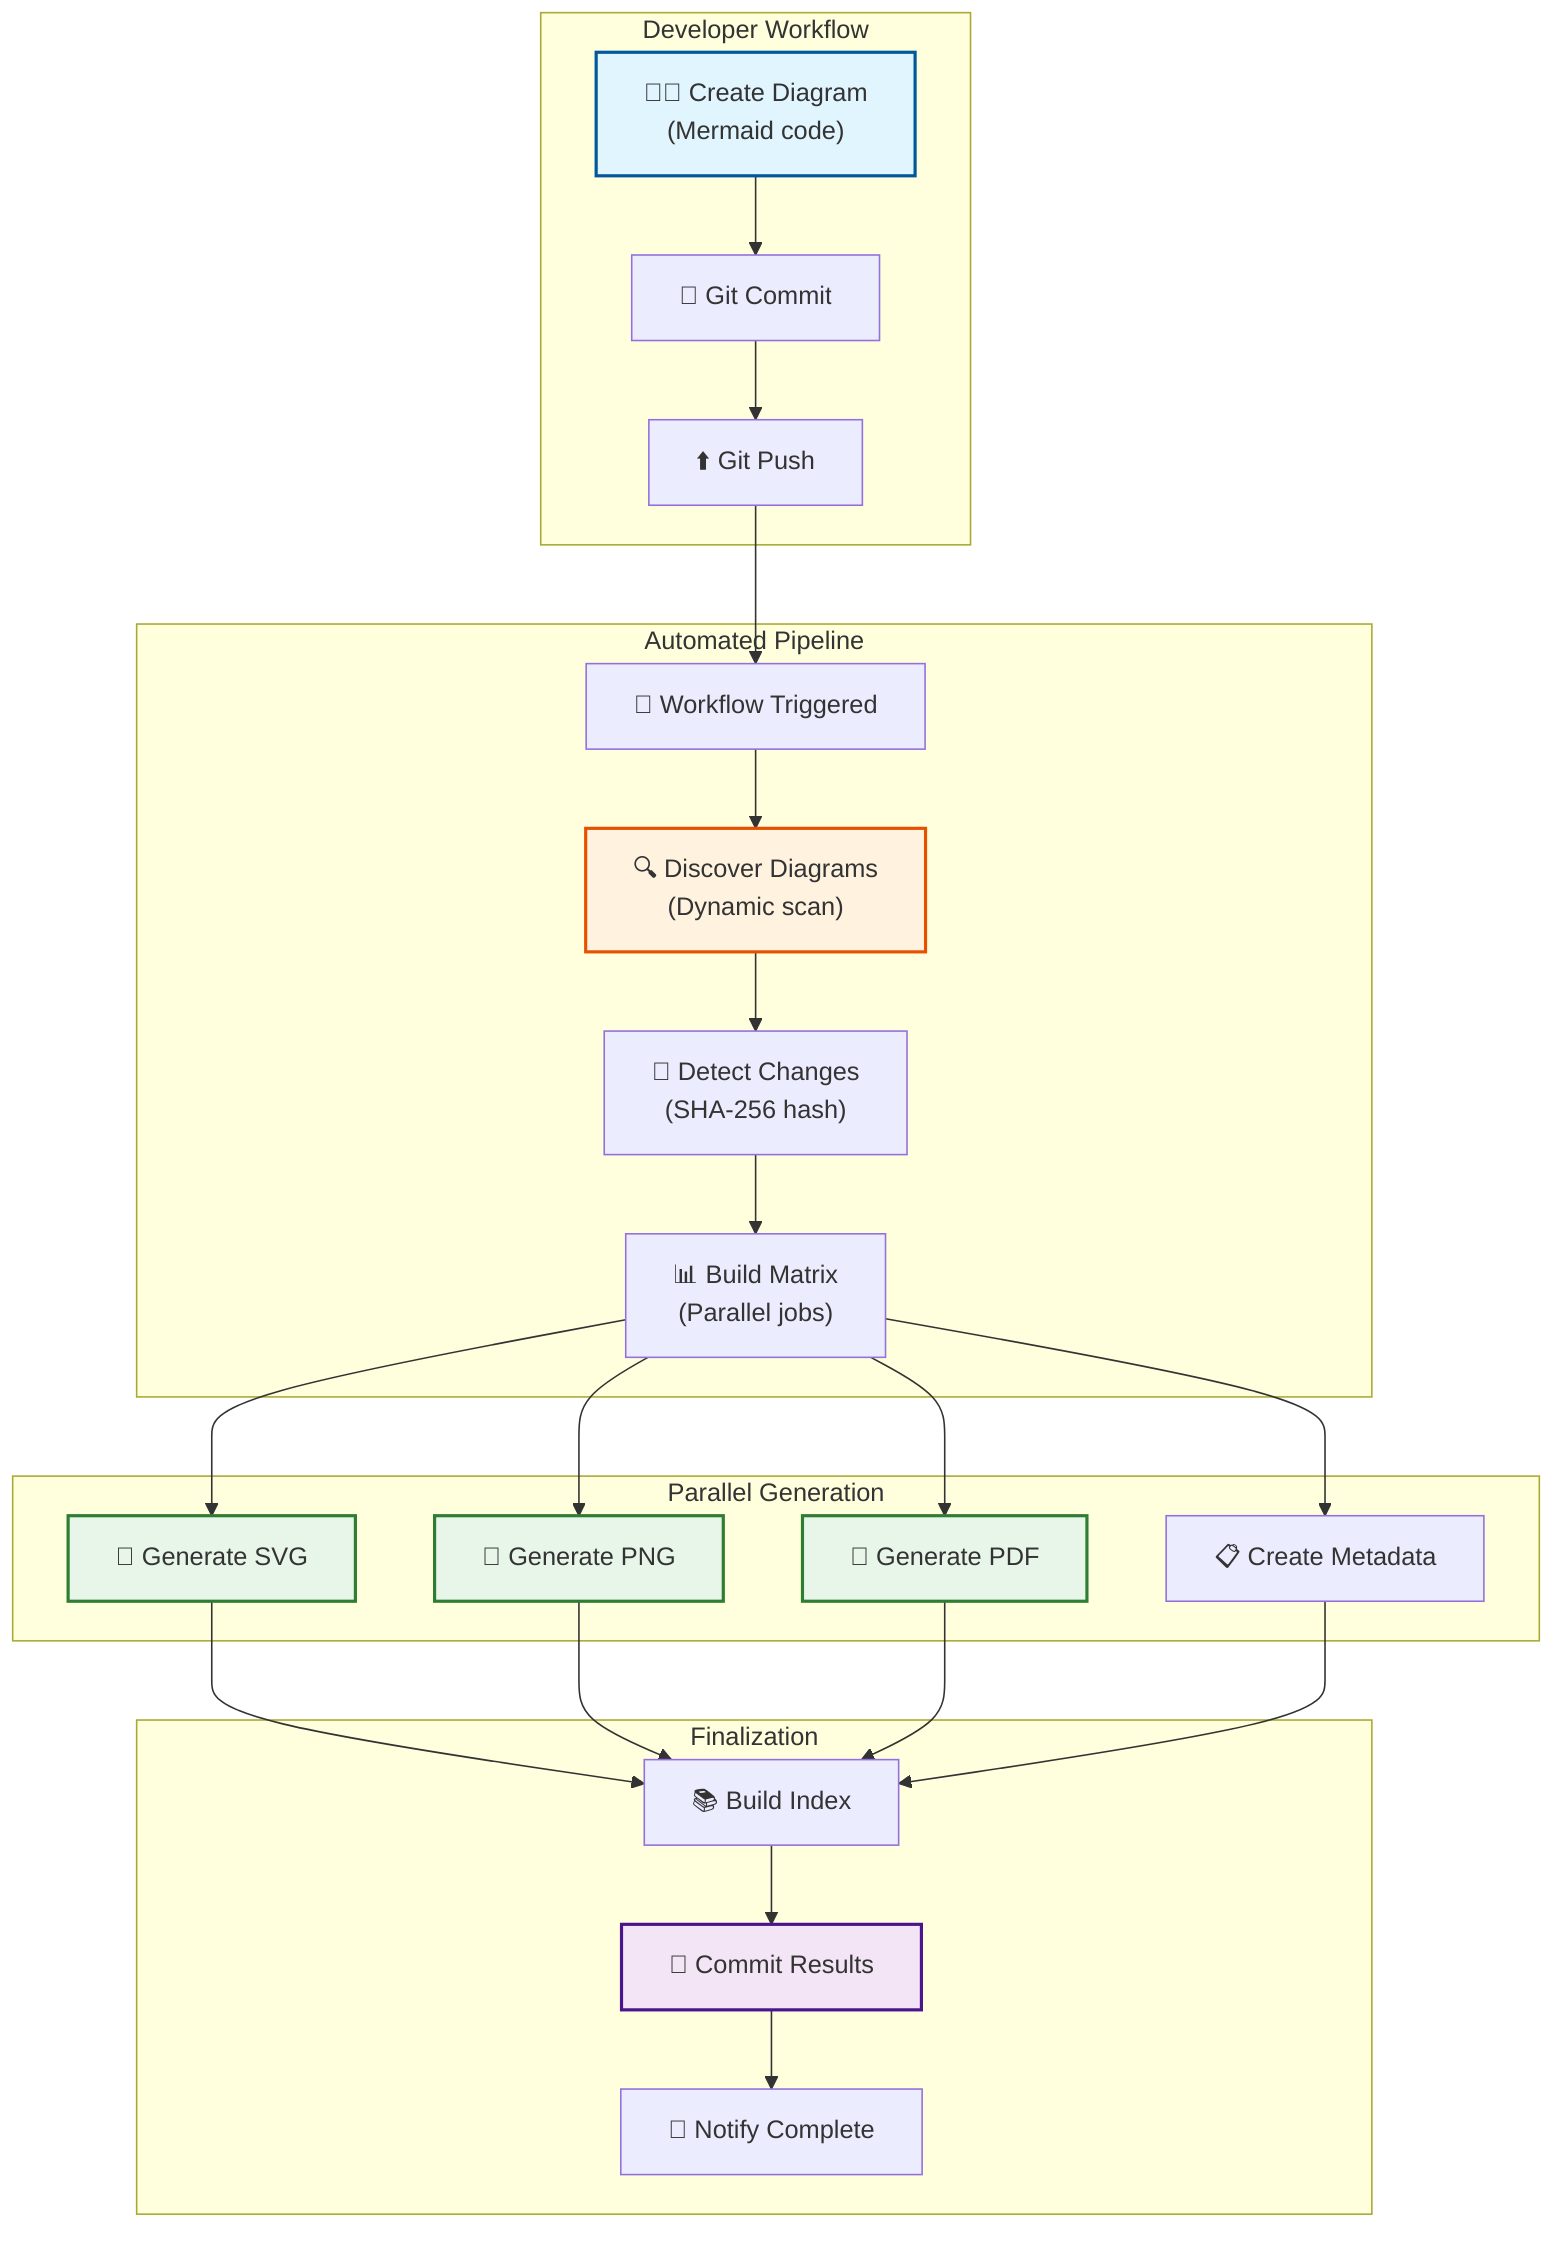 flowchart TB
    subgraph "Developer Workflow"
        Create["👨‍💻 Create Diagram<br/>(Mermaid code)"]
        Commit["📝 Git Commit"]
        Push["⬆️ Git Push"]
    end

    subgraph "Automated Pipeline"
        Trigger["🚀 Workflow Triggered"]
        Discover["🔍 Discover Diagrams<br/>(Dynamic scan)"]
        Detect["🎯 Detect Changes<br/>(SHA-256 hash)"]
        Matrix["📊 Build Matrix<br/>(Parallel jobs)"]
    end

    subgraph "Parallel Generation"
        Gen1["🎨 Generate SVG"]
        Gen2["🎨 Generate PNG"]
        Gen3["🎨 Generate PDF"]
        Meta["📋 Create Metadata"]
    end

    subgraph "Finalization"
        Index["📚 Build Index"]
        CommitBack["💾 Commit Results"]
        Notify["📢 Notify Complete"]
    end

    Create --> Commit
    Commit --> Push
    Push --> Trigger
    Trigger --> Discover
    Discover --> Detect
    Detect --> Matrix

    Matrix --> Gen1
    Matrix --> Gen2
    Matrix --> Gen3
    Matrix --> Meta

    Gen1 --> Index
    Gen2 --> Index
    Gen3 --> Index
    Meta --> Index

    Index --> CommitBack
    CommitBack --> Notify

    style Create fill:#e1f5ff,stroke:#01579b,stroke-width:2px
    style Discover fill:#fff3e0,stroke:#e65100,stroke-width:2px
    style Gen1 fill:#e8f5e9,stroke:#2e7d32,stroke-width:2px
    style Gen2 fill:#e8f5e9,stroke:#2e7d32,stroke-width:2px
    style Gen3 fill:#e8f5e9,stroke:#2e7d32,stroke-width:2px
    style CommitBack fill:#f3e5f5,stroke:#4a148c,stroke-width:2px